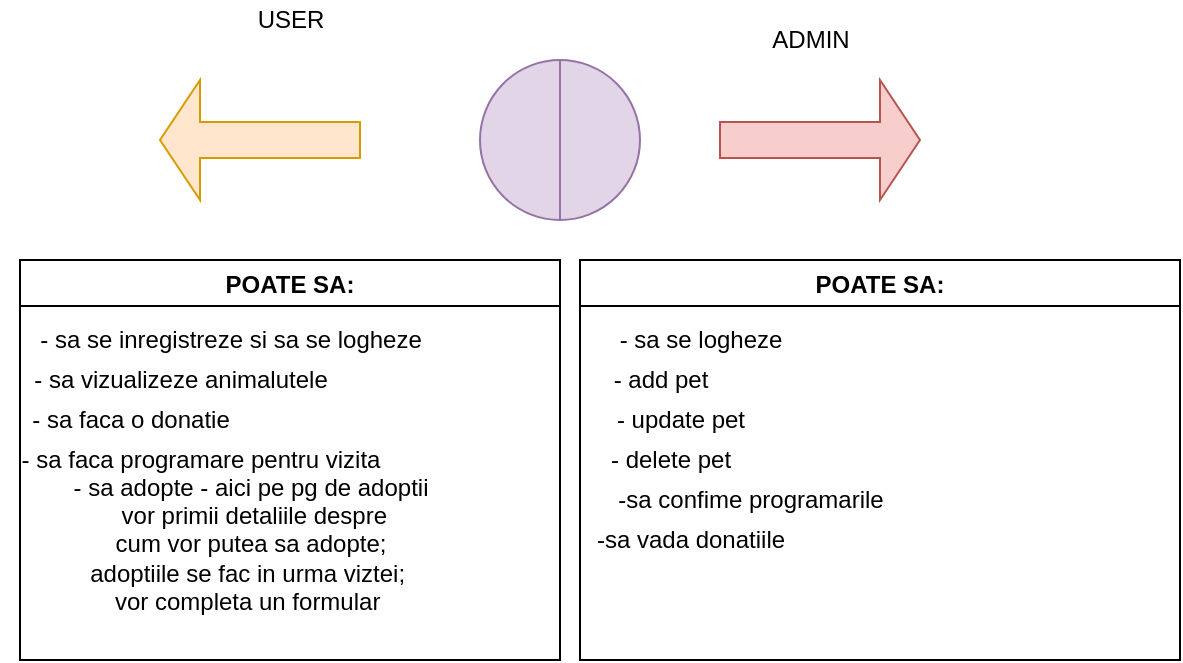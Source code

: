 <mxfile version="14.7.4" type="embed"><diagram id="QIXH_Tno0p9cjy9JDo72" name="Page-1"><mxGraphModel dx="1353" dy="395" grid="1" gridSize="10" guides="1" tooltips="1" connect="1" arrows="1" fold="1" page="1" pageScale="1" pageWidth="850" pageHeight="1100" math="0" shadow="0"><root><mxCell id="0"/><mxCell id="1" parent="0"/><mxCell id="2" value="" style="shape=lineEllipse;line=vertical;perimeter=ellipsePerimeter;whiteSpace=wrap;html=1;backgroundOutline=1;fillColor=#e1d5e7;strokeColor=#9673a6;" vertex="1" parent="1"><mxGeometry x="350" y="130" width="80" height="80" as="geometry"/></mxCell><mxCell id="3" value="" style="shape=singleArrow;whiteSpace=wrap;html=1;fillColor=#f8cecc;strokeColor=#b85450;" vertex="1" parent="1"><mxGeometry x="470" y="140" width="100" height="60" as="geometry"/></mxCell><mxCell id="4" value="" style="shape=singleArrow;direction=west;whiteSpace=wrap;html=1;fillColor=#ffe6cc;strokeColor=#d79b00;" vertex="1" parent="1"><mxGeometry x="190" y="140" width="100" height="60" as="geometry"/></mxCell><mxCell id="5" value="USER" style="text;html=1;align=center;verticalAlign=middle;resizable=0;points=[];autosize=1;strokeColor=none;" vertex="1" parent="1"><mxGeometry x="230" y="100" width="50" height="20" as="geometry"/></mxCell><mxCell id="6" value="ADMIN" style="text;html=1;align=center;verticalAlign=middle;resizable=0;points=[];autosize=1;strokeColor=none;" vertex="1" parent="1"><mxGeometry x="490" y="110" width="50" height="20" as="geometry"/></mxCell><mxCell id="7" value="POATE SA:" style="swimlane;" vertex="1" parent="1"><mxGeometry x="120" y="230" width="270" height="200" as="geometry"/></mxCell><mxCell id="8" value="- sa se inregistreze si sa se logheze" style="text;html=1;align=center;verticalAlign=middle;resizable=0;points=[];autosize=1;strokeColor=none;" vertex="1" parent="7"><mxGeometry y="30" width="210" height="20" as="geometry"/></mxCell><mxCell id="9" value="- sa faca o donatie" style="text;html=1;align=center;verticalAlign=middle;resizable=0;points=[];autosize=1;strokeColor=none;" vertex="1" parent="7"><mxGeometry y="70" width="110" height="20" as="geometry"/></mxCell><mxCell id="10" value="- sa faca programare pentru vizita" style="text;html=1;align=center;verticalAlign=middle;resizable=0;points=[];autosize=1;strokeColor=none;" vertex="1" parent="7"><mxGeometry x="-10" y="90" width="200" height="20" as="geometry"/></mxCell><mxCell id="11" value="POATE SA:" style="swimlane;" vertex="1" parent="1"><mxGeometry x="400" y="230" width="300" height="200" as="geometry"/></mxCell><mxCell id="12" value="- sa se logheze" style="text;html=1;align=center;verticalAlign=middle;resizable=0;points=[];autosize=1;strokeColor=none;" vertex="1" parent="11"><mxGeometry x="10" y="30" width="100" height="20" as="geometry"/></mxCell><mxCell id="13" value="- add pet" style="text;html=1;align=center;verticalAlign=middle;resizable=0;points=[];autosize=1;strokeColor=none;" vertex="1" parent="11"><mxGeometry x="10" y="50" width="60" height="20" as="geometry"/></mxCell><mxCell id="14" value="- update pet" style="text;html=1;align=center;verticalAlign=middle;resizable=0;points=[];autosize=1;strokeColor=none;" vertex="1" parent="11"><mxGeometry x="10" y="70" width="80" height="20" as="geometry"/></mxCell><mxCell id="15" value="- delete pet" style="text;html=1;align=center;verticalAlign=middle;resizable=0;points=[];autosize=1;strokeColor=none;" vertex="1" parent="11"><mxGeometry x="5" y="90" width="80" height="20" as="geometry"/></mxCell><mxCell id="16" value="-sa vada donatiile" style="text;html=1;align=center;verticalAlign=middle;resizable=0;points=[];autosize=1;strokeColor=none;" vertex="1" parent="11"><mxGeometry y="130" width="110" height="20" as="geometry"/></mxCell><mxCell id="17" value="- sa vizualizeze animalutele" style="text;html=1;align=center;verticalAlign=middle;resizable=0;points=[];autosize=1;strokeColor=none;" vertex="1" parent="1"><mxGeometry x="120" y="280" width="160" height="20" as="geometry"/></mxCell><mxCell id="18" value="-sa confime programarile" style="text;html=1;align=center;verticalAlign=middle;resizable=0;points=[];autosize=1;strokeColor=none;" vertex="1" parent="1"><mxGeometry x="410" y="340" width="150" height="20" as="geometry"/></mxCell><mxCell id="19" value="- sa adopte - aici pe pg de adoptii&lt;br&gt;&amp;nbsp;vor primii detaliile despre&lt;br&gt;cum vor putea sa adopte;&lt;br&gt;adoptiile se fac in urma viztei;&amp;nbsp;&lt;br&gt;vor completa un formular&amp;nbsp;" style="text;html=1;align=center;verticalAlign=middle;resizable=0;points=[];autosize=1;strokeColor=none;" vertex="1" parent="1"><mxGeometry x="140" y="332" width="190" height="80" as="geometry"/></mxCell></root></mxGraphModel></diagram></mxfile>